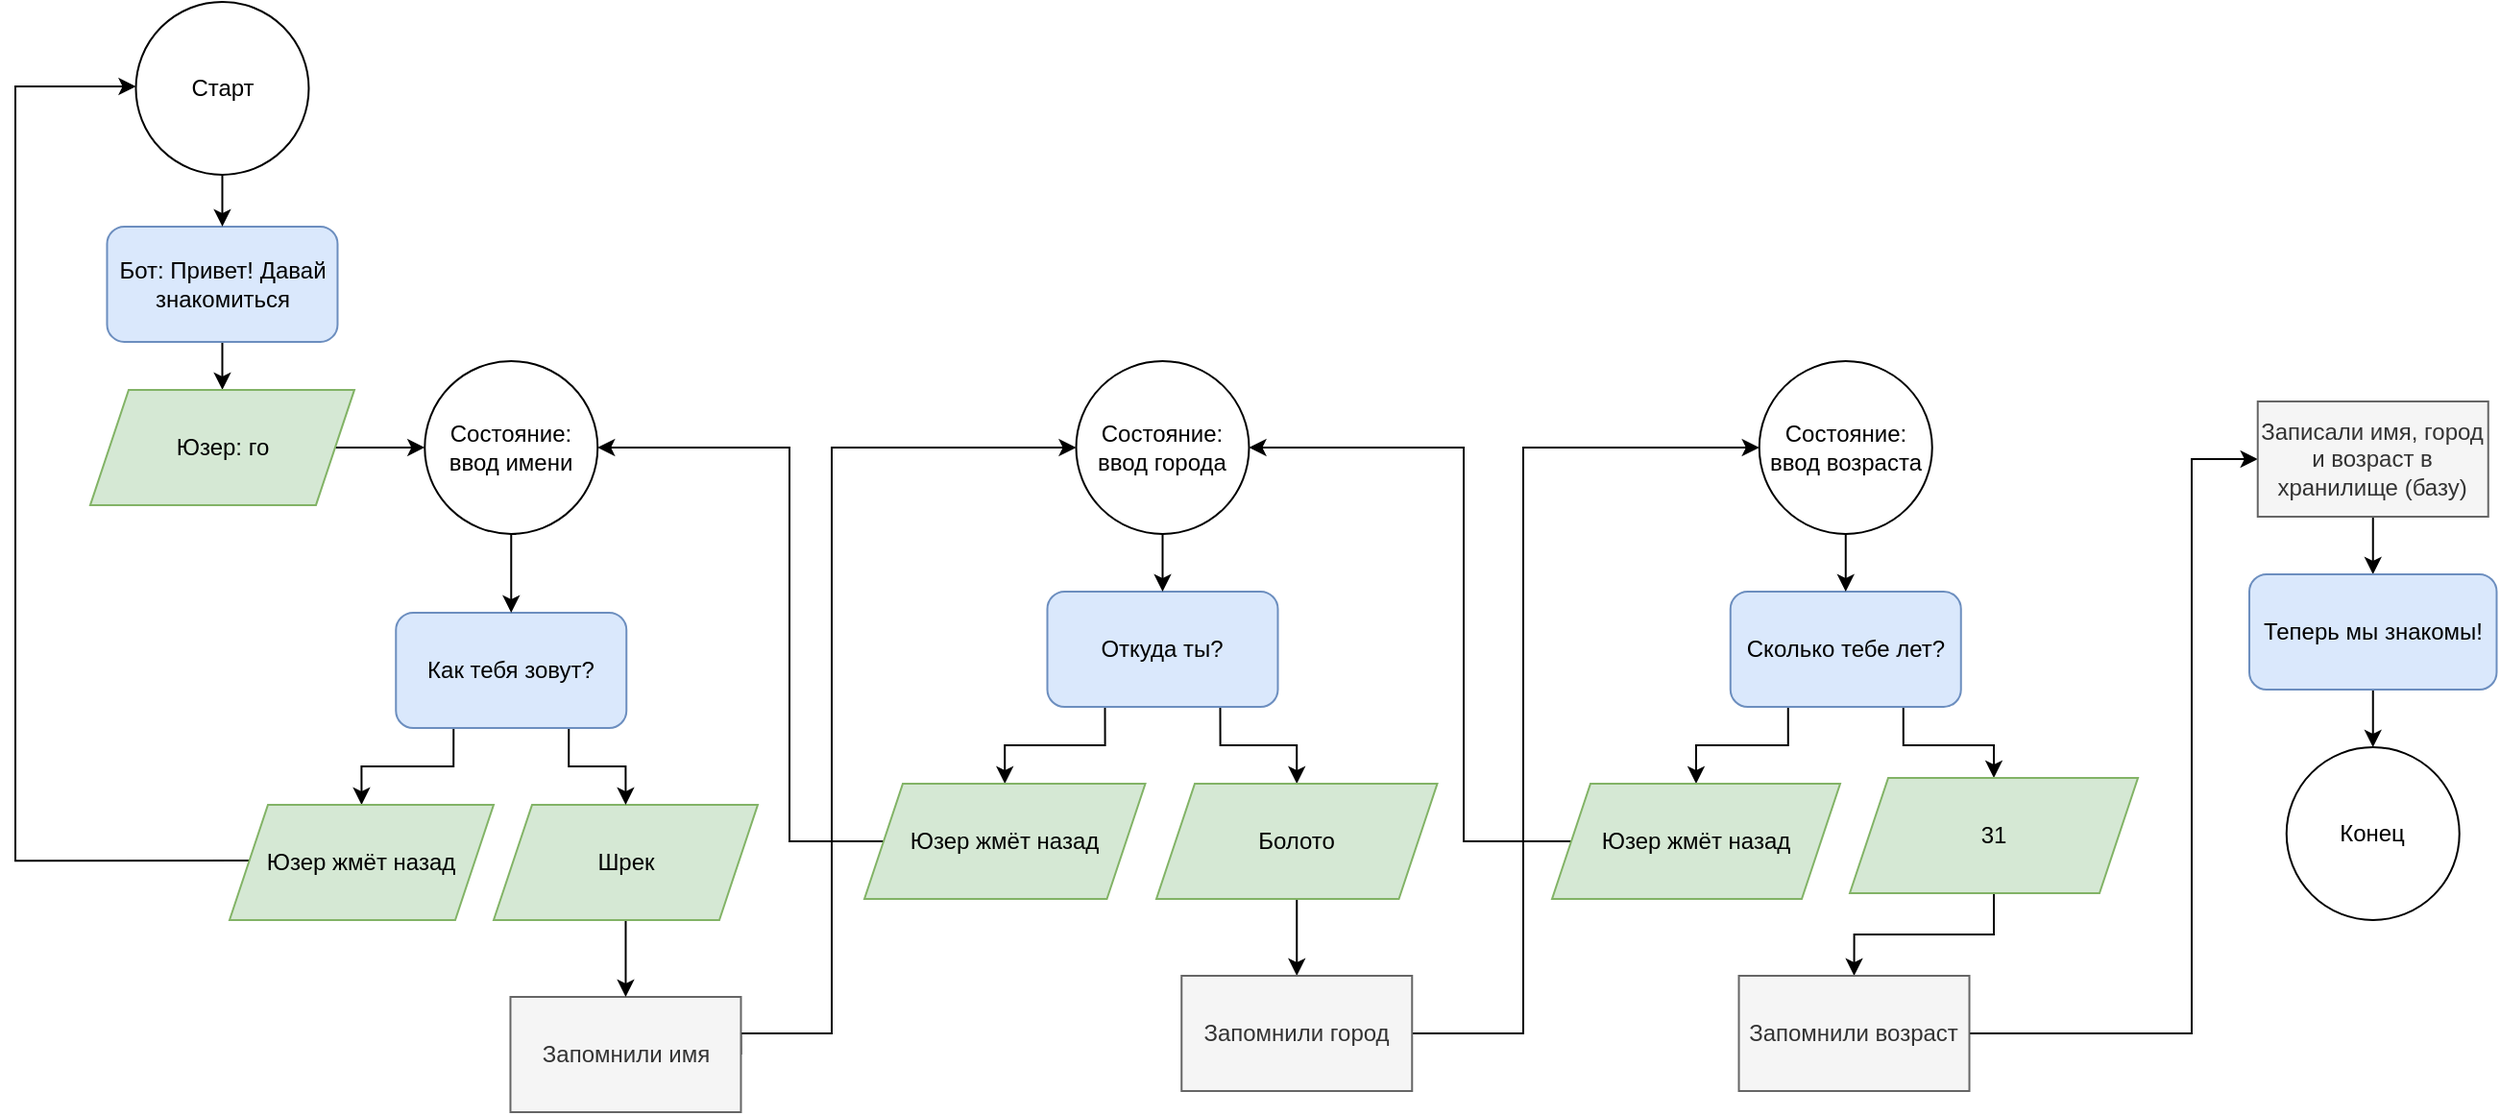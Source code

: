 <mxfile version="27.0.9">
  <diagram name="Страница — 1" id="-qA2AAfEPjBN4Rw2o7dX">
    <mxGraphModel dx="1397" dy="901" grid="0" gridSize="10" guides="1" tooltips="1" connect="1" arrows="1" fold="1" page="0" pageScale="1" pageWidth="1169" pageHeight="827" math="0" shadow="0">
      <root>
        <mxCell id="0" />
        <mxCell id="1" parent="0" />
        <mxCell id="y4rXXtKM_JU6gXHIq_rk-82" style="edgeStyle=orthogonalEdgeStyle;rounded=0;orthogonalLoop=1;jettySize=auto;html=1;exitX=1;exitY=0.5;exitDx=0;exitDy=0;entryX=0;entryY=0.5;entryDx=0;entryDy=0;" parent="1" source="y4rXXtKM_JU6gXHIq_rk-1" target="y4rXXtKM_JU6gXHIq_rk-49" edge="1">
          <mxGeometry relative="1" as="geometry">
            <Array as="points">
              <mxPoint x="555" y="540" />
              <mxPoint x="555" y="235" />
            </Array>
          </mxGeometry>
        </mxCell>
        <mxCell id="y4rXXtKM_JU6gXHIq_rk-1" value="Запомнили имя" style="rounded=0;whiteSpace=wrap;html=1;fillColor=#f5f5f5;strokeColor=#666666;fontColor=#333333;" parent="1" vertex="1">
          <mxGeometry x="387.74" y="521" width="120" height="60" as="geometry" />
        </mxCell>
        <mxCell id="y4rXXtKM_JU6gXHIq_rk-14" style="edgeStyle=orthogonalEdgeStyle;rounded=0;orthogonalLoop=1;jettySize=auto;html=1;exitX=0.5;exitY=1;exitDx=0;exitDy=0;entryX=0.5;entryY=0;entryDx=0;entryDy=0;" parent="1" source="y4rXXtKM_JU6gXHIq_rk-2" target="y4rXXtKM_JU6gXHIq_rk-1" edge="1">
          <mxGeometry relative="1" as="geometry" />
        </mxCell>
        <mxCell id="y4rXXtKM_JU6gXHIq_rk-2" value="Шрек" style="shape=parallelogram;perimeter=parallelogramPerimeter;whiteSpace=wrap;html=1;fixedSize=1;fillColor=#d5e8d4;strokeColor=#82b366;" parent="1" vertex="1">
          <mxGeometry x="378.99" y="421" width="137.5" height="60" as="geometry" />
        </mxCell>
        <mxCell id="y4rXXtKM_JU6gXHIq_rk-68" style="edgeStyle=orthogonalEdgeStyle;rounded=0;orthogonalLoop=1;jettySize=auto;html=1;exitX=0.25;exitY=1;exitDx=0;exitDy=0;entryX=0.5;entryY=0;entryDx=0;entryDy=0;" parent="1" source="y4rXXtKM_JU6gXHIq_rk-4" target="y4rXXtKM_JU6gXHIq_rk-15" edge="1">
          <mxGeometry relative="1" as="geometry" />
        </mxCell>
        <mxCell id="y4rXXtKM_JU6gXHIq_rk-69" style="edgeStyle=orthogonalEdgeStyle;rounded=0;orthogonalLoop=1;jettySize=auto;html=1;exitX=0.75;exitY=1;exitDx=0;exitDy=0;entryX=0.5;entryY=0;entryDx=0;entryDy=0;" parent="1" source="y4rXXtKM_JU6gXHIq_rk-4" target="y4rXXtKM_JU6gXHIq_rk-2" edge="1">
          <mxGeometry relative="1" as="geometry" />
        </mxCell>
        <mxCell id="y4rXXtKM_JU6gXHIq_rk-4" value="Как тебя зовут?" style="rounded=1;whiteSpace=wrap;html=1;fillColor=#dae8fc;strokeColor=#6c8ebf;" parent="1" vertex="1">
          <mxGeometry x="328.13" y="321" width="120" height="60" as="geometry" />
        </mxCell>
        <mxCell id="y4rXXtKM_JU6gXHIq_rk-70" style="edgeStyle=orthogonalEdgeStyle;rounded=0;orthogonalLoop=1;jettySize=auto;html=1;exitX=0.25;exitY=1;exitDx=0;exitDy=0;entryX=0.5;entryY=0;entryDx=0;entryDy=0;" parent="1" source="y4rXXtKM_JU6gXHIq_rk-5" target="y4rXXtKM_JU6gXHIq_rk-21" edge="1">
          <mxGeometry relative="1" as="geometry" />
        </mxCell>
        <mxCell id="y4rXXtKM_JU6gXHIq_rk-71" style="edgeStyle=orthogonalEdgeStyle;rounded=0;orthogonalLoop=1;jettySize=auto;html=1;exitX=0.75;exitY=1;exitDx=0;exitDy=0;entryX=0.5;entryY=0;entryDx=0;entryDy=0;" parent="1" source="y4rXXtKM_JU6gXHIq_rk-5" target="y4rXXtKM_JU6gXHIq_rk-6" edge="1">
          <mxGeometry relative="1" as="geometry" />
        </mxCell>
        <mxCell id="y4rXXtKM_JU6gXHIq_rk-5" value="Откуда ты?" style="rounded=1;whiteSpace=wrap;html=1;fillColor=#dae8fc;strokeColor=#6c8ebf;" parent="1" vertex="1">
          <mxGeometry x="667.25" y="310" width="120" height="60" as="geometry" />
        </mxCell>
        <mxCell id="y4rXXtKM_JU6gXHIq_rk-32" style="edgeStyle=orthogonalEdgeStyle;rounded=0;orthogonalLoop=1;jettySize=auto;html=1;exitX=0.5;exitY=1;exitDx=0;exitDy=0;entryX=0.5;entryY=0;entryDx=0;entryDy=0;" parent="1" source="y4rXXtKM_JU6gXHIq_rk-6" target="y4rXXtKM_JU6gXHIq_rk-7" edge="1">
          <mxGeometry relative="1" as="geometry" />
        </mxCell>
        <mxCell id="y4rXXtKM_JU6gXHIq_rk-6" value="Болото" style="shape=parallelogram;perimeter=parallelogramPerimeter;whiteSpace=wrap;html=1;fixedSize=1;fillColor=#d5e8d4;strokeColor=#82b366;" parent="1" vertex="1">
          <mxGeometry x="724" y="410" width="146.25" height="60" as="geometry" />
        </mxCell>
        <mxCell id="y4rXXtKM_JU6gXHIq_rk-54" style="edgeStyle=orthogonalEdgeStyle;rounded=0;orthogonalLoop=1;jettySize=auto;html=1;exitX=1;exitY=0.5;exitDx=0;exitDy=0;entryX=0;entryY=0.5;entryDx=0;entryDy=0;" parent="1" source="y4rXXtKM_JU6gXHIq_rk-7" target="y4rXXtKM_JU6gXHIq_rk-52" edge="1">
          <mxGeometry relative="1" as="geometry">
            <Array as="points">
              <mxPoint x="915" y="540" />
              <mxPoint x="915" y="235" />
            </Array>
          </mxGeometry>
        </mxCell>
        <mxCell id="y4rXXtKM_JU6gXHIq_rk-7" value="Запомнили город" style="rounded=0;whiteSpace=wrap;html=1;fillColor=#f5f5f5;strokeColor=#666666;fontColor=#333333;" parent="1" vertex="1">
          <mxGeometry x="737.13" y="510" width="120" height="60" as="geometry" />
        </mxCell>
        <mxCell id="y4rXXtKM_JU6gXHIq_rk-74" style="edgeStyle=orthogonalEdgeStyle;rounded=0;orthogonalLoop=1;jettySize=auto;html=1;exitX=0.25;exitY=1;exitDx=0;exitDy=0;entryX=0.5;entryY=0;entryDx=0;entryDy=0;" parent="1" source="y4rXXtKM_JU6gXHIq_rk-8" target="y4rXXtKM_JU6gXHIq_rk-40" edge="1">
          <mxGeometry relative="1" as="geometry" />
        </mxCell>
        <mxCell id="y4rXXtKM_JU6gXHIq_rk-75" style="edgeStyle=orthogonalEdgeStyle;rounded=0;orthogonalLoop=1;jettySize=auto;html=1;exitX=0.75;exitY=1;exitDx=0;exitDy=0;entryX=0.5;entryY=0;entryDx=0;entryDy=0;" parent="1" source="y4rXXtKM_JU6gXHIq_rk-8" target="y4rXXtKM_JU6gXHIq_rk-9" edge="1">
          <mxGeometry relative="1" as="geometry" />
        </mxCell>
        <mxCell id="y4rXXtKM_JU6gXHIq_rk-8" value="Сколько тебе лет?" style="rounded=1;whiteSpace=wrap;html=1;fillColor=#dae8fc;strokeColor=#6c8ebf;" parent="1" vertex="1">
          <mxGeometry x="1022.88" y="310" width="120" height="60" as="geometry" />
        </mxCell>
        <mxCell id="y4rXXtKM_JU6gXHIq_rk-35" style="edgeStyle=orthogonalEdgeStyle;rounded=0;orthogonalLoop=1;jettySize=auto;html=1;exitX=0.5;exitY=1;exitDx=0;exitDy=0;entryX=0.5;entryY=0;entryDx=0;entryDy=0;" parent="1" source="y4rXXtKM_JU6gXHIq_rk-9" target="y4rXXtKM_JU6gXHIq_rk-10" edge="1">
          <mxGeometry relative="1" as="geometry" />
        </mxCell>
        <mxCell id="y4rXXtKM_JU6gXHIq_rk-9" value="31" style="shape=parallelogram;perimeter=parallelogramPerimeter;whiteSpace=wrap;html=1;fixedSize=1;fillColor=#d5e8d4;strokeColor=#82b366;" parent="1" vertex="1">
          <mxGeometry x="1085" y="407" width="150" height="60" as="geometry" />
        </mxCell>
        <mxCell id="y4rXXtKM_JU6gXHIq_rk-81" style="edgeStyle=orthogonalEdgeStyle;rounded=0;orthogonalLoop=1;jettySize=auto;html=1;exitX=1;exitY=0.5;exitDx=0;exitDy=0;entryX=0;entryY=0.5;entryDx=0;entryDy=0;" parent="1" source="y4rXXtKM_JU6gXHIq_rk-10" target="y4rXXtKM_JU6gXHIq_rk-11" edge="1">
          <mxGeometry relative="1" as="geometry">
            <Array as="points">
              <mxPoint x="1263" y="540" />
              <mxPoint x="1263" y="241" />
            </Array>
          </mxGeometry>
        </mxCell>
        <mxCell id="y4rXXtKM_JU6gXHIq_rk-10" value="Запомнили возраст" style="rounded=0;whiteSpace=wrap;html=1;fillColor=#f5f5f5;strokeColor=#666666;fontColor=#333333;" parent="1" vertex="1">
          <mxGeometry x="1027.26" y="510" width="120" height="60" as="geometry" />
        </mxCell>
        <mxCell id="y4rXXtKM_JU6gXHIq_rk-37" style="edgeStyle=orthogonalEdgeStyle;rounded=0;orthogonalLoop=1;jettySize=auto;html=1;exitX=0.5;exitY=1;exitDx=0;exitDy=0;entryX=0.5;entryY=0;entryDx=0;entryDy=0;" parent="1" source="y4rXXtKM_JU6gXHIq_rk-11" target="y4rXXtKM_JU6gXHIq_rk-12" edge="1">
          <mxGeometry relative="1" as="geometry" />
        </mxCell>
        <mxCell id="y4rXXtKM_JU6gXHIq_rk-11" value="Записали имя, город и возраст в хранилище (базу)" style="rounded=0;whiteSpace=wrap;html=1;fillColor=#f5f5f5;strokeColor=#666666;fontColor=#333333;" parent="1" vertex="1">
          <mxGeometry x="1297.38" y="211" width="120" height="60" as="geometry" />
        </mxCell>
        <mxCell id="y4rXXtKM_JU6gXHIq_rk-80" style="edgeStyle=orthogonalEdgeStyle;rounded=0;orthogonalLoop=1;jettySize=auto;html=1;exitX=0.5;exitY=1;exitDx=0;exitDy=0;entryX=0.5;entryY=0;entryDx=0;entryDy=0;" parent="1" source="y4rXXtKM_JU6gXHIq_rk-12" target="y4rXXtKM_JU6gXHIq_rk-79" edge="1">
          <mxGeometry relative="1" as="geometry" />
        </mxCell>
        <mxCell id="y4rXXtKM_JU6gXHIq_rk-12" value="Теперь мы знакомы!" style="rounded=1;whiteSpace=wrap;html=1;fillColor=#dae8fc;strokeColor=#6c8ebf;" parent="1" vertex="1">
          <mxGeometry x="1293" y="301" width="128.75" height="60" as="geometry" />
        </mxCell>
        <mxCell id="y4rXXtKM_JU6gXHIq_rk-67" style="edgeStyle=orthogonalEdgeStyle;rounded=0;orthogonalLoop=1;jettySize=auto;html=1;exitX=0;exitY=0.5;exitDx=0;exitDy=0;entryX=0;entryY=0.5;entryDx=0;entryDy=0;" parent="1" edge="1">
          <mxGeometry relative="1" as="geometry">
            <Array as="points">
              <mxPoint x="130" y="450" />
              <mxPoint x="130" y="47" />
            </Array>
            <mxPoint x="251.49" y="450.05" as="sourcePoint" />
            <mxPoint x="192.74" y="47.0" as="targetPoint" />
          </mxGeometry>
        </mxCell>
        <mxCell id="y4rXXtKM_JU6gXHIq_rk-15" value="Юзер жмёт назад" style="shape=parallelogram;perimeter=parallelogramPerimeter;whiteSpace=wrap;html=1;fixedSize=1;fillColor=#d5e8d4;strokeColor=#82b366;" parent="1" vertex="1">
          <mxGeometry x="241.49" y="421" width="137.5" height="60" as="geometry" />
        </mxCell>
        <mxCell id="y4rXXtKM_JU6gXHIq_rk-73" style="edgeStyle=orthogonalEdgeStyle;rounded=0;orthogonalLoop=1;jettySize=auto;html=1;exitX=0;exitY=0.5;exitDx=0;exitDy=0;entryX=1;entryY=0.5;entryDx=0;entryDy=0;" parent="1" source="y4rXXtKM_JU6gXHIq_rk-21" target="y4rXXtKM_JU6gXHIq_rk-45" edge="1">
          <mxGeometry relative="1" as="geometry">
            <Array as="points">
              <mxPoint x="533" y="440" />
              <mxPoint x="533" y="235" />
              <mxPoint x="433" y="235" />
            </Array>
          </mxGeometry>
        </mxCell>
        <mxCell id="y4rXXtKM_JU6gXHIq_rk-21" value="Юзер жмёт назад" style="shape=parallelogram;perimeter=parallelogramPerimeter;whiteSpace=wrap;html=1;fixedSize=1;fillColor=#d5e8d4;strokeColor=#82b366;" parent="1" vertex="1">
          <mxGeometry x="572" y="410" width="146.25" height="60" as="geometry" />
        </mxCell>
        <mxCell id="y4rXXtKM_JU6gXHIq_rk-27" style="edgeStyle=orthogonalEdgeStyle;rounded=0;orthogonalLoop=1;jettySize=auto;html=1;exitX=0.5;exitY=1;exitDx=0;exitDy=0;entryX=0.5;entryY=0;entryDx=0;entryDy=0;" parent="1" source="y4rXXtKM_JU6gXHIq_rk-24" target="y4rXXtKM_JU6gXHIq_rk-26" edge="1">
          <mxGeometry relative="1" as="geometry" />
        </mxCell>
        <mxCell id="y4rXXtKM_JU6gXHIq_rk-24" value="Бот: Привет! Давай знакомиться" style="rounded=1;whiteSpace=wrap;html=1;fillColor=#dae8fc;strokeColor=#6c8ebf;" parent="1" vertex="1">
          <mxGeometry x="177.74" y="119.95" width="120" height="60" as="geometry" />
        </mxCell>
        <mxCell id="y4rXXtKM_JU6gXHIq_rk-61" style="edgeStyle=orthogonalEdgeStyle;rounded=0;orthogonalLoop=1;jettySize=auto;html=1;exitX=1;exitY=0.5;exitDx=0;exitDy=0;entryX=0;entryY=0.5;entryDx=0;entryDy=0;" parent="1" source="y4rXXtKM_JU6gXHIq_rk-26" target="y4rXXtKM_JU6gXHIq_rk-45" edge="1">
          <mxGeometry relative="1" as="geometry" />
        </mxCell>
        <mxCell id="y4rXXtKM_JU6gXHIq_rk-26" value="Юзер: го" style="shape=parallelogram;perimeter=parallelogramPerimeter;whiteSpace=wrap;html=1;fixedSize=1;fillColor=#d5e8d4;strokeColor=#82b366;" parent="1" vertex="1">
          <mxGeometry x="168.99" y="204.95" width="137.5" height="60" as="geometry" />
        </mxCell>
        <mxCell id="y4rXXtKM_JU6gXHIq_rk-76" style="edgeStyle=orthogonalEdgeStyle;rounded=0;orthogonalLoop=1;jettySize=auto;html=1;exitX=0;exitY=0.5;exitDx=0;exitDy=0;entryX=1;entryY=0.5;entryDx=0;entryDy=0;" parent="1" source="y4rXXtKM_JU6gXHIq_rk-40" target="y4rXXtKM_JU6gXHIq_rk-49" edge="1">
          <mxGeometry relative="1" as="geometry">
            <Array as="points">
              <mxPoint x="884" y="440" />
              <mxPoint x="884" y="235" />
            </Array>
          </mxGeometry>
        </mxCell>
        <mxCell id="y4rXXtKM_JU6gXHIq_rk-40" value="Юзер жмёт назад" style="shape=parallelogram;perimeter=parallelogramPerimeter;whiteSpace=wrap;html=1;fixedSize=1;fillColor=#d5e8d4;strokeColor=#82b366;" parent="1" vertex="1">
          <mxGeometry x="930.0" y="410" width="150" height="60" as="geometry" />
        </mxCell>
        <mxCell id="y4rXXtKM_JU6gXHIq_rk-47" style="edgeStyle=orthogonalEdgeStyle;rounded=0;orthogonalLoop=1;jettySize=auto;html=1;exitX=0.5;exitY=1;exitDx=0;exitDy=0;" parent="1" source="y4rXXtKM_JU6gXHIq_rk-45" edge="1">
          <mxGeometry relative="1" as="geometry">
            <mxPoint x="390.231" y="270.061" as="targetPoint" />
          </mxGeometry>
        </mxCell>
        <mxCell id="y4rXXtKM_JU6gXHIq_rk-48" style="edgeStyle=orthogonalEdgeStyle;rounded=0;orthogonalLoop=1;jettySize=auto;html=1;exitX=0.5;exitY=1;exitDx=0;exitDy=0;entryX=0.5;entryY=0;entryDx=0;entryDy=0;" parent="1" source="y4rXXtKM_JU6gXHIq_rk-45" target="y4rXXtKM_JU6gXHIq_rk-4" edge="1">
          <mxGeometry relative="1" as="geometry" />
        </mxCell>
        <mxCell id="y4rXXtKM_JU6gXHIq_rk-45" value="Состояние: ввод имени" style="ellipse;whiteSpace=wrap;html=1;aspect=fixed;" parent="1" vertex="1">
          <mxGeometry x="343.13" y="189.95" width="90" height="90" as="geometry" />
        </mxCell>
        <mxCell id="y4rXXtKM_JU6gXHIq_rk-51" style="edgeStyle=orthogonalEdgeStyle;rounded=0;orthogonalLoop=1;jettySize=auto;html=1;exitX=0.5;exitY=1;exitDx=0;exitDy=0;entryX=0.5;entryY=0;entryDx=0;entryDy=0;" parent="1" source="y4rXXtKM_JU6gXHIq_rk-49" target="y4rXXtKM_JU6gXHIq_rk-5" edge="1">
          <mxGeometry relative="1" as="geometry" />
        </mxCell>
        <mxCell id="y4rXXtKM_JU6gXHIq_rk-49" value="Состояние: ввод города" style="ellipse;whiteSpace=wrap;html=1;aspect=fixed;" parent="1" vertex="1">
          <mxGeometry x="682.25" y="190" width="90" height="90" as="geometry" />
        </mxCell>
        <mxCell id="y4rXXtKM_JU6gXHIq_rk-78" style="edgeStyle=orthogonalEdgeStyle;rounded=0;orthogonalLoop=1;jettySize=auto;html=1;exitX=0.5;exitY=1;exitDx=0;exitDy=0;entryX=0.5;entryY=0;entryDx=0;entryDy=0;" parent="1" source="y4rXXtKM_JU6gXHIq_rk-52" target="y4rXXtKM_JU6gXHIq_rk-8" edge="1">
          <mxGeometry relative="1" as="geometry" />
        </mxCell>
        <mxCell id="y4rXXtKM_JU6gXHIq_rk-52" value="Состояние: ввод возраста" style="ellipse;whiteSpace=wrap;html=1;aspect=fixed;" parent="1" vertex="1">
          <mxGeometry x="1037.88" y="190" width="90" height="90" as="geometry" />
        </mxCell>
        <mxCell id="y4rXXtKM_JU6gXHIq_rk-66" style="edgeStyle=orthogonalEdgeStyle;rounded=0;orthogonalLoop=1;jettySize=auto;html=1;exitX=0.5;exitY=1;exitDx=0;exitDy=0;entryX=0.5;entryY=0;entryDx=0;entryDy=0;" parent="1" source="y4rXXtKM_JU6gXHIq_rk-65" target="y4rXXtKM_JU6gXHIq_rk-24" edge="1">
          <mxGeometry relative="1" as="geometry" />
        </mxCell>
        <mxCell id="y4rXXtKM_JU6gXHIq_rk-65" value="Старт" style="ellipse;whiteSpace=wrap;html=1;aspect=fixed;" parent="1" vertex="1">
          <mxGeometry x="192.74" y="2.95" width="90" height="90" as="geometry" />
        </mxCell>
        <mxCell id="y4rXXtKM_JU6gXHIq_rk-79" value="Конец" style="ellipse;whiteSpace=wrap;html=1;aspect=fixed;" parent="1" vertex="1">
          <mxGeometry x="1312.37" y="391" width="90" height="90" as="geometry" />
        </mxCell>
      </root>
    </mxGraphModel>
  </diagram>
</mxfile>
